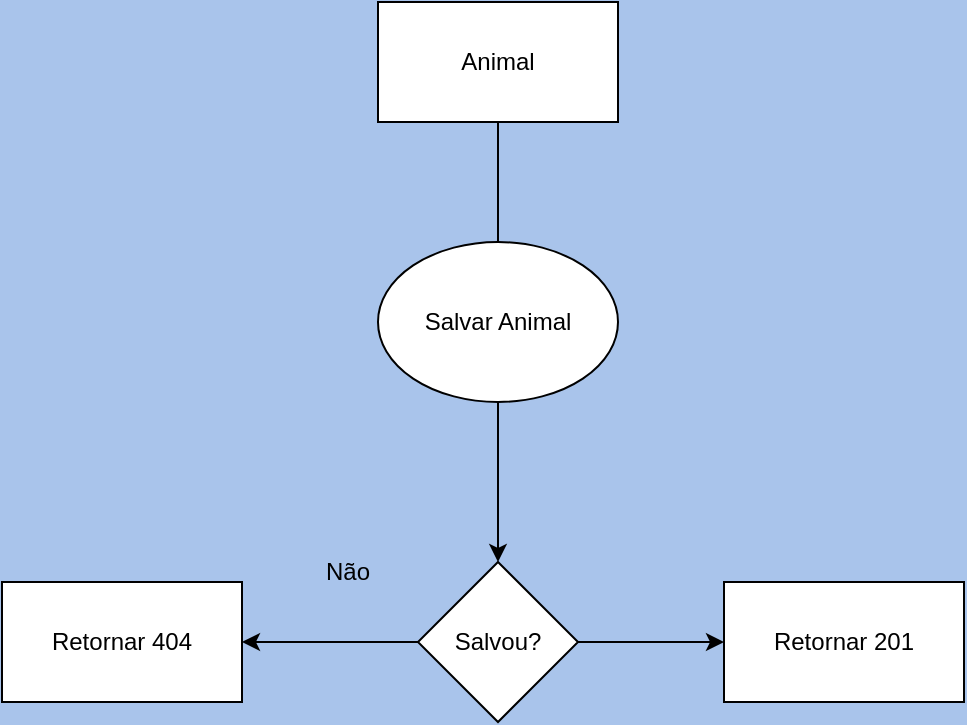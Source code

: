 <mxfile version="28.2.5">
  <diagram name="Página-1" id="Hlv5W-1bQ4H_9xipCcj4">
    <mxGraphModel dx="872" dy="447" grid="0" gridSize="10" guides="1" tooltips="1" connect="1" arrows="1" fold="1" page="1" pageScale="1" pageWidth="827" pageHeight="1169" background="#A9C4EB" math="0" shadow="0">
      <root>
        <mxCell id="0" />
        <mxCell id="1" parent="0" />
        <mxCell id="B6fQX8-n9wr9Vt72Ns8q-6" value="" style="edgeStyle=orthogonalEdgeStyle;rounded=0;orthogonalLoop=1;jettySize=auto;html=1;" parent="1" source="B6fQX8-n9wr9Vt72Ns8q-1" target="B6fQX8-n9wr9Vt72Ns8q-5" edge="1">
          <mxGeometry relative="1" as="geometry" />
        </mxCell>
        <mxCell id="B6fQX8-n9wr9Vt72Ns8q-1" value="Salvar Animal" style="ellipse;whiteSpace=wrap;html=1;" parent="1" vertex="1">
          <mxGeometry x="370" y="290" width="120" height="80" as="geometry" />
        </mxCell>
        <mxCell id="B6fQX8-n9wr9Vt72Ns8q-4" style="edgeStyle=orthogonalEdgeStyle;rounded=0;orthogonalLoop=1;jettySize=auto;html=1;endArrow=none;endFill=0;" parent="1" source="B6fQX8-n9wr9Vt72Ns8q-3" target="B6fQX8-n9wr9Vt72Ns8q-1" edge="1">
          <mxGeometry relative="1" as="geometry" />
        </mxCell>
        <mxCell id="B6fQX8-n9wr9Vt72Ns8q-3" value="Animal" style="rounded=0;whiteSpace=wrap;html=1;" parent="1" vertex="1">
          <mxGeometry x="370" y="170" width="120" height="60" as="geometry" />
        </mxCell>
        <mxCell id="B6fQX8-n9wr9Vt72Ns8q-8" value="" style="edgeStyle=orthogonalEdgeStyle;rounded=0;orthogonalLoop=1;jettySize=auto;html=1;" parent="1" source="B6fQX8-n9wr9Vt72Ns8q-5" target="B6fQX8-n9wr9Vt72Ns8q-7" edge="1">
          <mxGeometry relative="1" as="geometry" />
        </mxCell>
        <mxCell id="B6fQX8-n9wr9Vt72Ns8q-11" value="" style="edgeStyle=orthogonalEdgeStyle;rounded=0;orthogonalLoop=1;jettySize=auto;html=1;" parent="1" source="B6fQX8-n9wr9Vt72Ns8q-5" target="B6fQX8-n9wr9Vt72Ns8q-10" edge="1">
          <mxGeometry relative="1" as="geometry" />
        </mxCell>
        <mxCell id="B6fQX8-n9wr9Vt72Ns8q-5" value="Salvou?" style="rhombus;whiteSpace=wrap;html=1;" parent="1" vertex="1">
          <mxGeometry x="390" y="450" width="80" height="80" as="geometry" />
        </mxCell>
        <mxCell id="B6fQX8-n9wr9Vt72Ns8q-7" value="Retornar 404" style="whiteSpace=wrap;html=1;" parent="1" vertex="1">
          <mxGeometry x="182" y="460" width="120" height="60" as="geometry" />
        </mxCell>
        <UserObject label="Não" placeholders="1" name="Variable" id="B6fQX8-n9wr9Vt72Ns8q-9">
          <mxCell style="text;html=1;strokeColor=none;fillColor=none;align=center;verticalAlign=middle;whiteSpace=wrap;overflow=hidden;" parent="1" vertex="1">
            <mxGeometry x="315" y="445" width="80" height="20" as="geometry" />
          </mxCell>
        </UserObject>
        <mxCell id="B6fQX8-n9wr9Vt72Ns8q-10" value="Retornar 201" style="whiteSpace=wrap;html=1;" parent="1" vertex="1">
          <mxGeometry x="543" y="460" width="120" height="60" as="geometry" />
        </mxCell>
      </root>
    </mxGraphModel>
  </diagram>
</mxfile>
